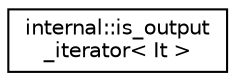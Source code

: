 digraph "Иерархия классов. Графический вид."
{
  edge [fontname="Helvetica",fontsize="10",labelfontname="Helvetica",labelfontsize="10"];
  node [fontname="Helvetica",fontsize="10",shape=record];
  rankdir="LR";
  Node0 [label="internal::is_output\l_iterator\< It \>",height=0.2,width=0.4,color="black", fillcolor="white", style="filled",URL="$classinternal_1_1is__output__iterator.html"];
}
